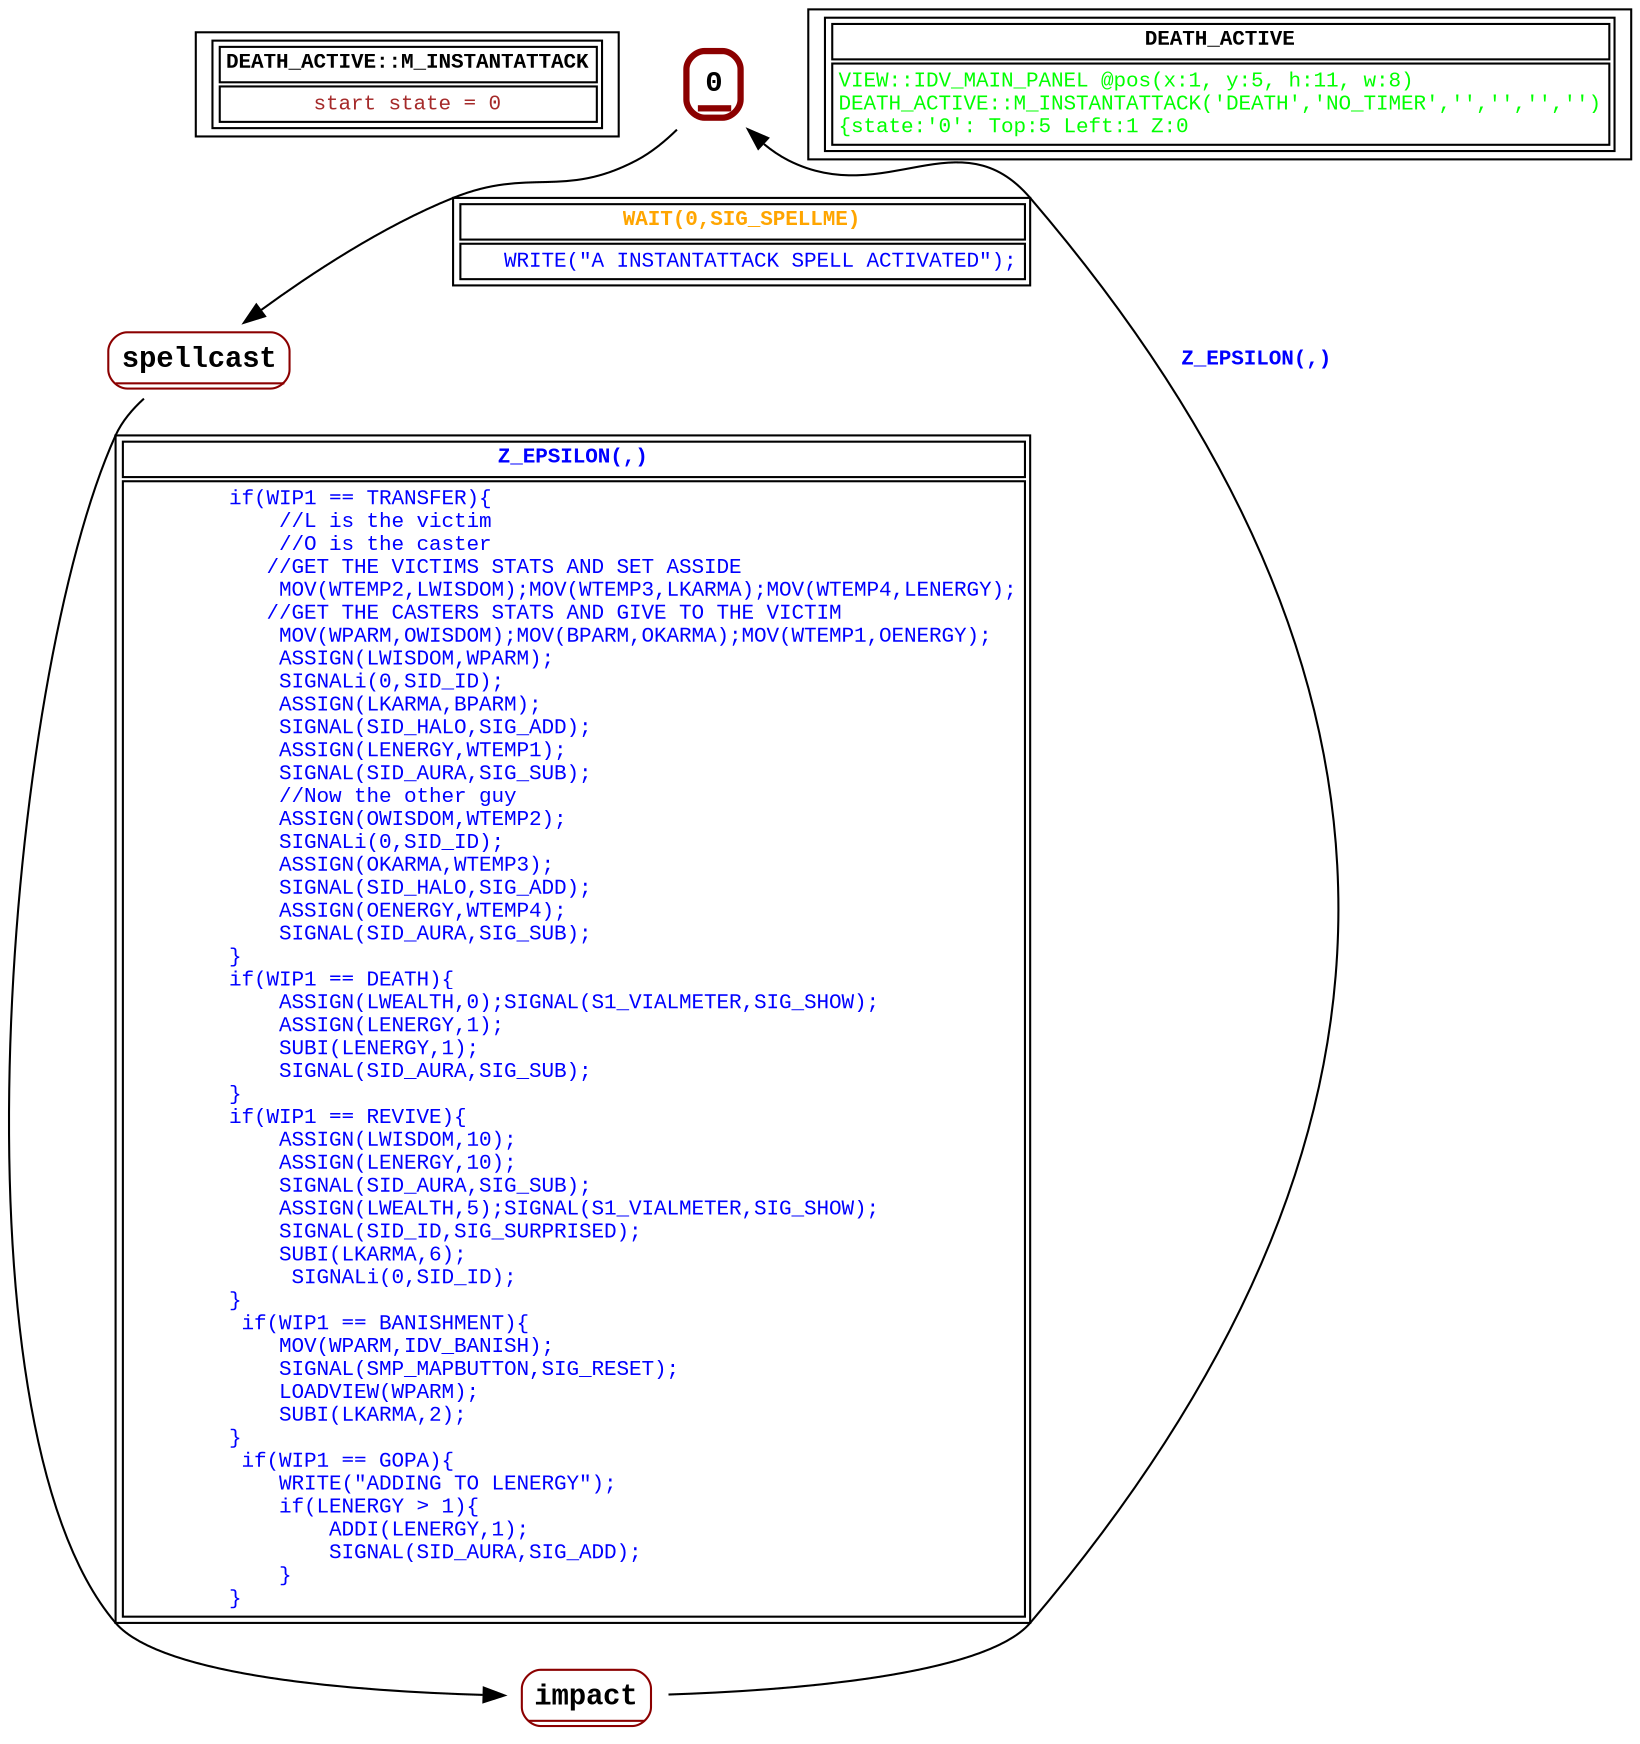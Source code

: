 digraph Automaton {
 fontname="Courier New"
	node [shape=oval, fontname="Courier New"];
	filename[shape = record, fontsize=10, label=< <table border="1"><tr><td><b>DEATH_ACTIVE::M_INSTANTATTACK<br align="left"/></b></td></tr>
<tr><td><font point-size="10" color ="brown">start state = 0<br align="left"/></font></td></tr></table>>
];
	0[shape = none, fontsize=14, label=< <table border="3" color="darkred" style="rounded"><tr><td sides="b"><b>0<br align="left"/></b></td></tr>
</table>>];
"0" -> "spellcast" [fontcolor=orange,fontsize=10,fontname="Courier New", label=< <table border="1"><tr><td><b>WAIT(0,SIG_SPELLME)<br align="left"/></b></td></tr>
<tr><td><font point-size="10" color ="blue">   WRITE(&quot;A INSTANTATTACK SPELL ACTIVATED&quot;);<br align="left"/></font></td></tr></table>>
];
	impact[shape = none, fontsize=14, label=< <table border="1" color="darkred" style="rounded"><tr><td sides="b"><b>impact<br align="left"/></b></td></tr>
</table>>];
"impact" -> "0" [fontcolor=blue,fontsize=10,fontname="Courier New", label=< <table border="0"><tr><td><b>Z_EPSILON(,)<br align="left"/></b></td></tr>
</table>>
];
	spellcast[shape = none, fontsize=14, label=< <table border="1" color="darkred" style="rounded"><tr><td sides="b"><b>spellcast<br align="left"/></b></td></tr>
</table>>];
"spellcast" -> "impact" [fontcolor=blue,fontsize=10,fontname="Courier New", label=< <table border="1"><tr><td><b>Z_EPSILON(,)<br align="left"/></b></td></tr>
<tr><td><font point-size="10" color ="blue">        if(WIP1 == TRANSFER)&#123;<br align="left"/>            //L is the victim<br align="left"/>            //O is the caster<br align="left"/>           //GET THE VICTIMS STATS AND SET ASSIDE <br align="left"/>            MOV(WTEMP2,LWISDOM);MOV(WTEMP3,LKARMA);MOV(WTEMP4,LENERGY);<br align="left"/>           //GET THE CASTERS STATS AND GIVE TO THE VICTIM<br align="left"/>            MOV(WPARM,OWISDOM);MOV(BPARM,OKARMA);MOV(WTEMP1,OENERGY);<br align="left"/>            ASSIGN(LWISDOM,WPARM);<br align="left"/>            SIGNALi(0,SID_ID);<br align="left"/>            ASSIGN(LKARMA,BPARM);<br align="left"/>            SIGNAL(SID_HALO,SIG_ADD);<br align="left"/>            ASSIGN(LENERGY,WTEMP1);<br align="left"/>            SIGNAL(SID_AURA,SIG_SUB);<br align="left"/>            //Now the other guy<br align="left"/>            ASSIGN(OWISDOM,WTEMP2);<br align="left"/>            SIGNALi(0,SID_ID);<br align="left"/>            ASSIGN(OKARMA,WTEMP3);<br align="left"/>            SIGNAL(SID_HALO,SIG_ADD);<br align="left"/>            ASSIGN(OENERGY,WTEMP4);<br align="left"/>            SIGNAL(SID_AURA,SIG_SUB);<br align="left"/>        &#125;<br align="left"/>        if(WIP1 == DEATH)&#123; <br align="left"/>            ASSIGN(LWEALTH,0);SIGNAL(S1_VIALMETER,SIG_SHOW);<br align="left"/>            ASSIGN(LENERGY,1);<br align="left"/>            SUBI(LENERGY,1);<br align="left"/>            SIGNAL(SID_AURA,SIG_SUB);   <br align="left"/>        &#125;<br align="left"/>        if(WIP1 == REVIVE)&#123; <br align="left"/>            ASSIGN(LWISDOM,10);<br align="left"/>            ASSIGN(LENERGY,10);<br align="left"/>            SIGNAL(SID_AURA,SIG_SUB);<br align="left"/>            ASSIGN(LWEALTH,5);SIGNAL(S1_VIALMETER,SIG_SHOW);<br align="left"/>            SIGNAL(SID_ID,SIG_SURPRISED);<br align="left"/>            SUBI(LKARMA,6);<br align="left"/>             SIGNALi(0,SID_ID);<br align="left"/>        &#125;<br align="left"/>         if(WIP1 == BANISHMENT)&#123;<br align="left"/>            MOV(WPARM,IDV_BANISH);<br align="left"/>            SIGNAL(SMP_MAPBUTTON,SIG_RESET);<br align="left"/>            LOADVIEW(WPARM);<br align="left"/>            SUBI(LKARMA,2);<br align="left"/>        &#125;<br align="left"/>         if(WIP1 == GOPA)&#123;<br align="left"/>            WRITE(&quot;ADDING TO LENERGY&quot;);<br align="left"/>            if(LENERGY &gt; 1)&#123;<br align="left"/>                ADDI(LENERGY,1);<br align="left"/>                SIGNAL(SID_AURA,SIG_ADD);<br align="left"/>            &#125;<br align="left"/>        &#125;<br align="left"/></font></td></tr></table>>
];
	status[shape = record, fontsize=10, label=< <table border="1"><tr><td><b>DEATH_ACTIVE<br align="left"/></b></td></tr>
<tr><td><font point-size="10" color ="green">VIEW::IDV_MAIN_PANEL @pos(x:1, y:5, h:11, w:8)<br align="left"/>DEATH_ACTIVE::M_INSTANTATTACK(&apos;DEATH&apos;,&apos;NO_TIMER&apos;,&apos;&apos;,&apos;&apos;,&apos;&apos;,&apos;&apos;)<br align="left"/>			&#123;state:&apos;0&apos;: Top:5 Left:1 Z:0<br align="left"/></font></td></tr></table>>
];
}
